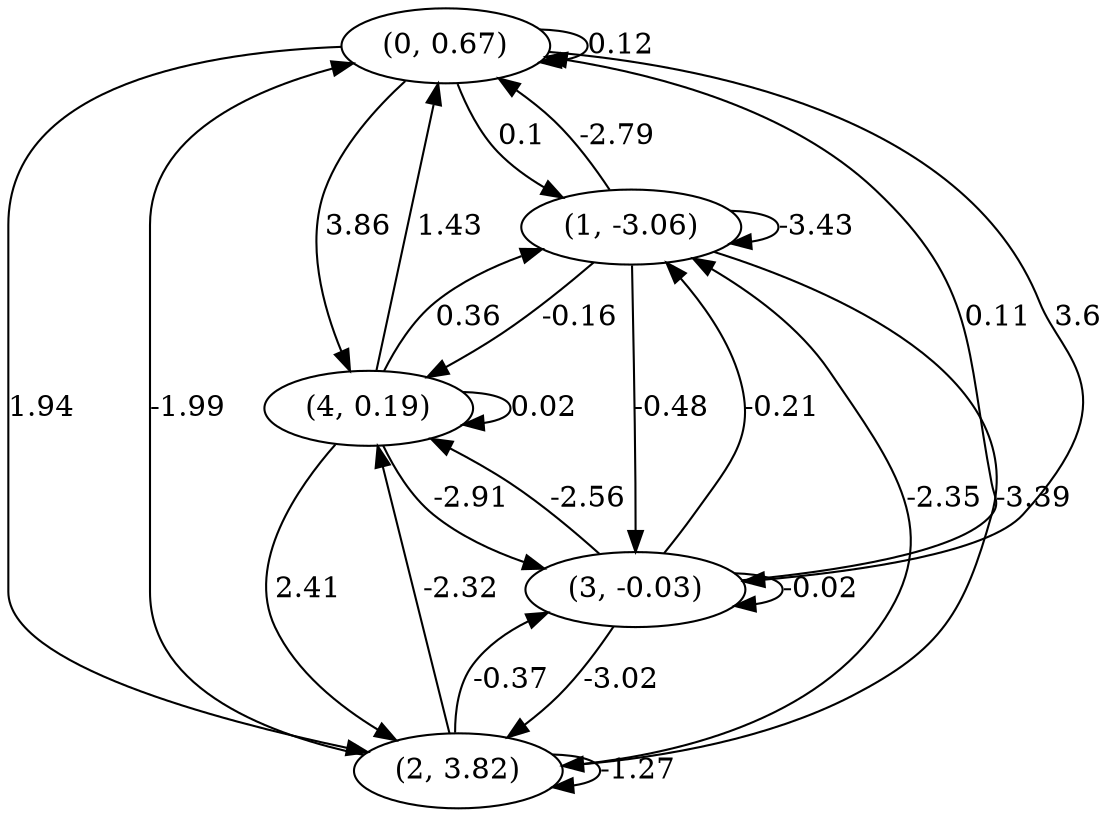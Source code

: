 digraph {
    0 [ label = "(0, 0.67)" ]
    1 [ label = "(1, -3.06)" ]
    2 [ label = "(2, 3.82)" ]
    3 [ label = "(3, -0.03)" ]
    4 [ label = "(4, 0.19)" ]
    0 -> 0 [ label = "0.12" ]
    1 -> 1 [ label = "-3.43" ]
    2 -> 2 [ label = "-1.27" ]
    3 -> 3 [ label = "-0.02" ]
    4 -> 4 [ label = "0.02" ]
    1 -> 0 [ label = "-2.79" ]
    2 -> 0 [ label = "-1.99" ]
    3 -> 0 [ label = "0.11" ]
    4 -> 0 [ label = "1.43" ]
    0 -> 1 [ label = "0.1" ]
    2 -> 1 [ label = "-2.35" ]
    3 -> 1 [ label = "-0.21" ]
    4 -> 1 [ label = "0.36" ]
    0 -> 2 [ label = "1.94" ]
    1 -> 2 [ label = "-3.39" ]
    3 -> 2 [ label = "-3.02" ]
    4 -> 2 [ label = "2.41" ]
    0 -> 3 [ label = "3.6" ]
    1 -> 3 [ label = "-0.48" ]
    2 -> 3 [ label = "-0.37" ]
    4 -> 3 [ label = "-2.91" ]
    0 -> 4 [ label = "3.86" ]
    1 -> 4 [ label = "-0.16" ]
    2 -> 4 [ label = "-2.32" ]
    3 -> 4 [ label = "-2.56" ]
}

